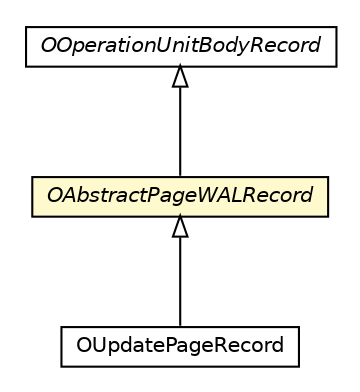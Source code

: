#!/usr/local/bin/dot
#
# Class diagram 
# Generated by UMLGraph version R5_6-24-gf6e263 (http://www.umlgraph.org/)
#

digraph G {
	edge [fontname="Helvetica",fontsize=10,labelfontname="Helvetica",labelfontsize=10];
	node [fontname="Helvetica",fontsize=10,shape=plaintext];
	nodesep=0.25;
	ranksep=0.5;
	// com.orientechnologies.orient.core.storage.impl.local.paginated.wal.OOperationUnitBodyRecord
	c539657 [label=<<table title="com.orientechnologies.orient.core.storage.impl.local.paginated.wal.OOperationUnitBodyRecord" border="0" cellborder="1" cellspacing="0" cellpadding="2" port="p" href="./OOperationUnitBodyRecord.html">
		<tr><td><table border="0" cellspacing="0" cellpadding="1">
<tr><td align="center" balign="center"><font face="Helvetica-Oblique"> OOperationUnitBodyRecord </font></td></tr>
		</table></td></tr>
		</table>>, URL="./OOperationUnitBodyRecord.html", fontname="Helvetica", fontcolor="black", fontsize=10.0];
	// com.orientechnologies.orient.core.storage.impl.local.paginated.wal.OUpdatePageRecord
	c539660 [label=<<table title="com.orientechnologies.orient.core.storage.impl.local.paginated.wal.OUpdatePageRecord" border="0" cellborder="1" cellspacing="0" cellpadding="2" port="p" href="./OUpdatePageRecord.html">
		<tr><td><table border="0" cellspacing="0" cellpadding="1">
<tr><td align="center" balign="center"> OUpdatePageRecord </td></tr>
		</table></td></tr>
		</table>>, URL="./OUpdatePageRecord.html", fontname="Helvetica", fontcolor="black", fontsize=10.0];
	// com.orientechnologies.orient.core.storage.impl.local.paginated.wal.OAbstractPageWALRecord
	c539676 [label=<<table title="com.orientechnologies.orient.core.storage.impl.local.paginated.wal.OAbstractPageWALRecord" border="0" cellborder="1" cellspacing="0" cellpadding="2" port="p" bgcolor="lemonChiffon" href="./OAbstractPageWALRecord.html">
		<tr><td><table border="0" cellspacing="0" cellpadding="1">
<tr><td align="center" balign="center"><font face="Helvetica-Oblique"> OAbstractPageWALRecord </font></td></tr>
		</table></td></tr>
		</table>>, URL="./OAbstractPageWALRecord.html", fontname="Helvetica", fontcolor="black", fontsize=10.0];
	//com.orientechnologies.orient.core.storage.impl.local.paginated.wal.OUpdatePageRecord extends com.orientechnologies.orient.core.storage.impl.local.paginated.wal.OAbstractPageWALRecord
	c539676:p -> c539660:p [dir=back,arrowtail=empty];
	//com.orientechnologies.orient.core.storage.impl.local.paginated.wal.OAbstractPageWALRecord extends com.orientechnologies.orient.core.storage.impl.local.paginated.wal.OOperationUnitBodyRecord
	c539657:p -> c539676:p [dir=back,arrowtail=empty];
}

